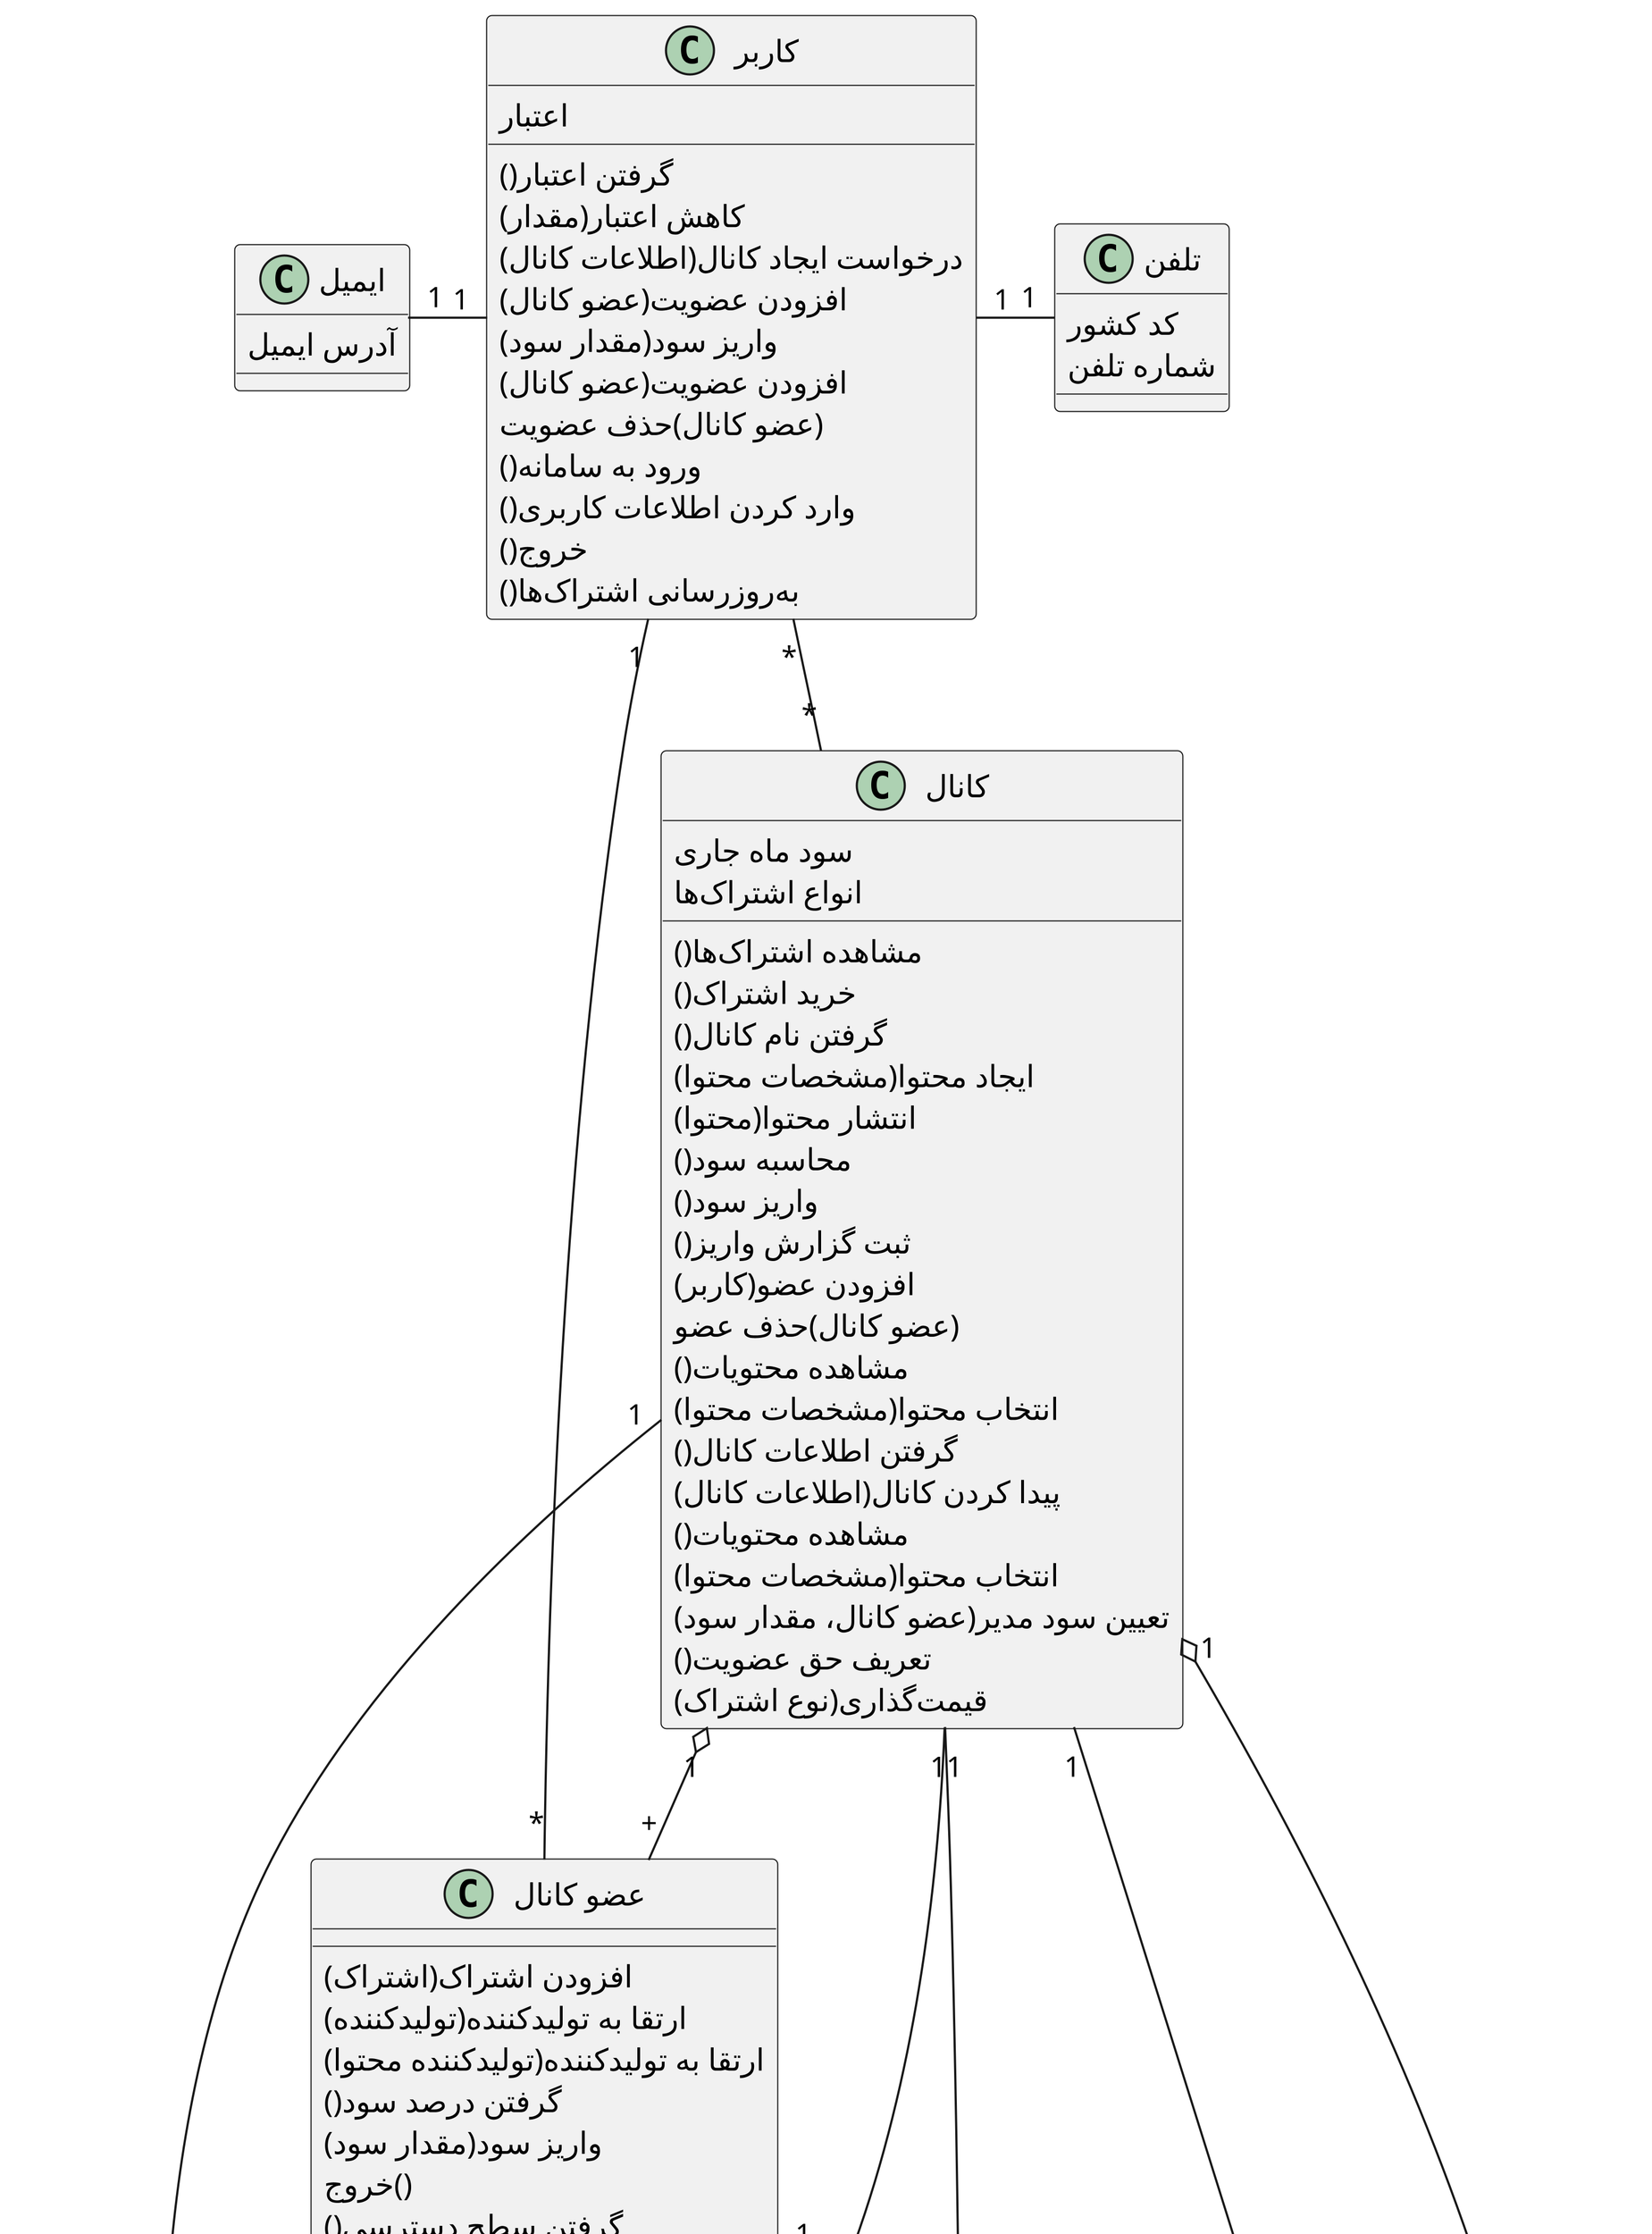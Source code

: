 @startuml all


scale 4
skinparam DefaultFontName B Nazanin
skinparam ArrowMessageAlignment right


class "اشتراک" as subscription {
    قیمت
}

class "کانال" as chanel {
    مشاهده اشتراک‌ها()
    خرید اشتراک()
}

class "عضو کانال" as member {
    افزودن اشتراک(اشتراک)
}

class "کاربر" as user {
    گرفتن اعتبار()
    کاهش اعتبار(مقدار)
}

class "صاحب کانال" as owner {
    انتخاب مدیر(عضو کانال)
}

class "کانال" as chanel {
}

class "عضو کانال" as member {
    ارتقا به تولیدکننده(تولیدکننده)
}

class "مدیر کانال" as manager {
}

class "کاربر" as user {
    درخواست ایجاد کانال(اطلاعات کانال)
    افزودن عضویت(عضو کانال)
}

class "کانال" as chanel {
    گرفتن نام کانال()
}

class "عضو کانال" as member {
    ارتقا به تولیدکننده(تولیدکننده محتوا)
}

class "صاحب کانال" as owner {
}


abstract "تولیدکننده محتوا" as producer {
}

class "محتوا" as content {
    مشخصات محتوا
}

class "کانال" as chanel {
    ایجاد محتوا(مشخصات محتوا)
    انتشار محتوا(محتوا)
}


abstract "تولیدکننده محتوا" as producer {
    درصد سود
    واریز سود(مقدار سود)
}

class "کانال" as chanel {
    سود ماه جاری
    محاسبه سود()
    واریز سود()
    ثبت گزارش واریز()
}

class "کاربر" as user {
    اعتبار
    واریز سود(مقدار سود)
}

class "عضو کانال" as member {
    گرفتن درصد سود()
    واریز سود(مقدار سود)
}

class "کاربر" as user {
    افزودن عضویت(عضو کانال)
}

class "کانال" as chanel {
    افزودن عضو(کاربر)
}

class "عضو کانال" as member {
}

class "کانال" as chanel {
    (عضو کانال)حذف عضو
}

class "عضو کانال" as member {
    ()خروج
}

class "کاربر" as user {
    (عضو کانال)حذف عضویت
}


class "کاربر" as user {
    ورود به سامانه()
    وارد کردن اطلاعات کاربری()
}

class "ایمیل" as address {
    آدرس ایمیل
}

class "تلفن" as phone {
    کد کشور
    شماره تلفن
}

class "کاربر" as user {
    خروج()
}

abstract "تولیدکننده محتوا" as producer {
}

class "محتوا" as content {
    گرفتن مشخصات()
    ارتقای سطح دسترسی()
}

class "کانال" as chanel {
    مشاهده محتویات()
    انتخاب محتوا(مشخصات محتوا)
}

class "کاربر" as user {
}

class "کانال" as chanel {
    گرفتن اطلاعات کانال()
    پیدا کردن کانال(اطلاعات کانال)
}

class "محتوا" as content {
    گرفتن مشخصات()
    گرفتن سطح دسترسی()
    گرفتن خلاصه()
}

class "کانال" as chanel {
    مشاهده محتویات()
    انتخاب محتوا(مشخصات محتوا)
}

class "عضو کانال" as member {
    گرفتن سطح دسترسی()
}

class "اشتراک" as subscription{
}

class "صاحب کانال" as owner {
}

class "کانال" as chanel {
    تعیین سود مدیر(عضو کانال، مقدار سود)
}

class "عضو کانال" as member {
    تعیین سود(مقدار سود)
}

class "مدیر" as manager {
    مقدار سود
    تعیین سود(مقدار سود)
}

class "صاحب کانال" as owner {
}

class "کانال" as chanel {
    انواع اشتراک‌ها
    تعریف حق عضویت()
    قیمت‌گذاری(نوع اشتراک)
}

class "کاربر" as user {
    به‌روزرسانی اشتراک‌ها()
}

class "عضو کانال" as member {
    کاهش روزانه()
}

class "اشتراک" as subscription {
    زمان باقیمانده
    کاهش زمان باقیمانده()
}


member "1" -- "         0..1" producer

producer "+" -- "1" chanel

chanel "1" o-- "+" member

user "*" -- "*" chanel

member "*" -- "1" user

producer "          1" -- "             *" content
content "*" --o "1" chanel

member "        1" -- "          0..1" manager
chanel "1" -- "*" manager

member "1" -- "0..1" owner
owner "1" -- "1" chanel
user "1" -right- "1" phone
user "1" -left- "1" address

member "1" *-- "*" subscription
subscription "*" - "1" chanel
subscription "*" --* "1" member


@enduml